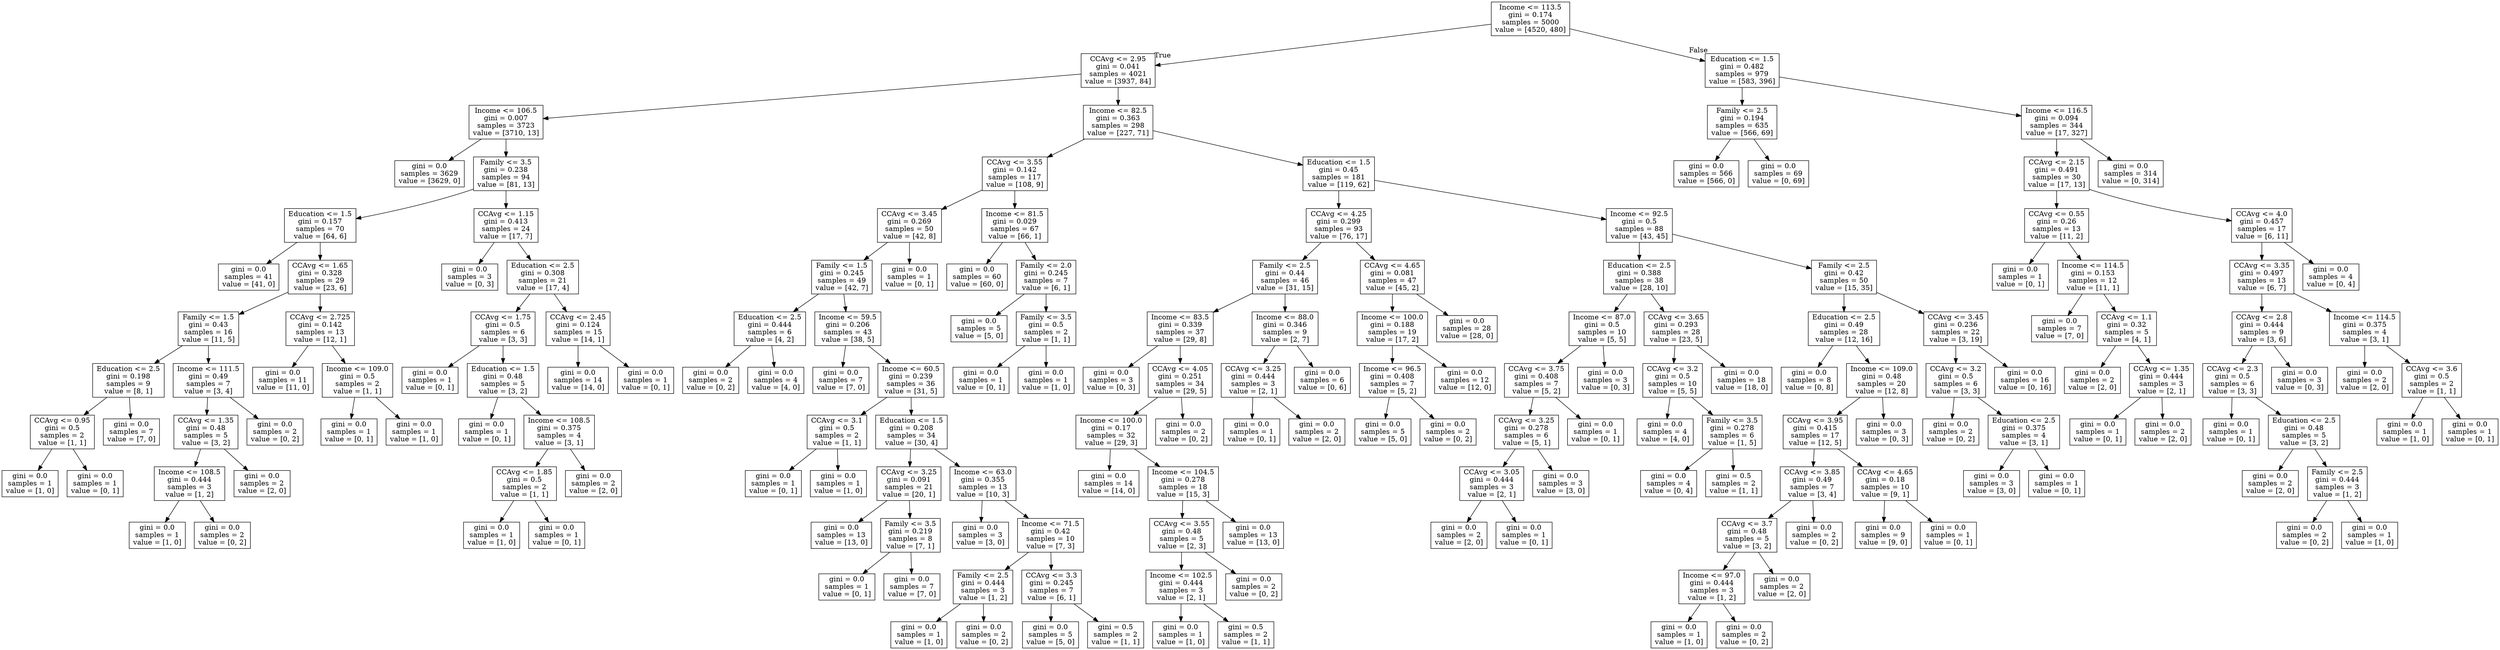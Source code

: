 digraph Tree {
node [shape=box] ;
0 [label="Income <= 113.5\ngini = 0.174\nsamples = 5000\nvalue = [4520, 480]"] ;
1 [label="CCAvg <= 2.95\ngini = 0.041\nsamples = 4021\nvalue = [3937, 84]"] ;
0 -> 1 [labeldistance=2.5, labelangle=45, headlabel="True"] ;
2 [label="Income <= 106.5\ngini = 0.007\nsamples = 3723\nvalue = [3710, 13]"] ;
1 -> 2 ;
3 [label="gini = 0.0\nsamples = 3629\nvalue = [3629, 0]"] ;
2 -> 3 ;
4 [label="Family <= 3.5\ngini = 0.238\nsamples = 94\nvalue = [81, 13]"] ;
2 -> 4 ;
5 [label="Education <= 1.5\ngini = 0.157\nsamples = 70\nvalue = [64, 6]"] ;
4 -> 5 ;
6 [label="gini = 0.0\nsamples = 41\nvalue = [41, 0]"] ;
5 -> 6 ;
7 [label="CCAvg <= 1.65\ngini = 0.328\nsamples = 29\nvalue = [23, 6]"] ;
5 -> 7 ;
8 [label="Family <= 1.5\ngini = 0.43\nsamples = 16\nvalue = [11, 5]"] ;
7 -> 8 ;
9 [label="Education <= 2.5\ngini = 0.198\nsamples = 9\nvalue = [8, 1]"] ;
8 -> 9 ;
10 [label="CCAvg <= 0.95\ngini = 0.5\nsamples = 2\nvalue = [1, 1]"] ;
9 -> 10 ;
11 [label="gini = 0.0\nsamples = 1\nvalue = [1, 0]"] ;
10 -> 11 ;
12 [label="gini = 0.0\nsamples = 1\nvalue = [0, 1]"] ;
10 -> 12 ;
13 [label="gini = 0.0\nsamples = 7\nvalue = [7, 0]"] ;
9 -> 13 ;
14 [label="Income <= 111.5\ngini = 0.49\nsamples = 7\nvalue = [3, 4]"] ;
8 -> 14 ;
15 [label="CCAvg <= 1.35\ngini = 0.48\nsamples = 5\nvalue = [3, 2]"] ;
14 -> 15 ;
16 [label="Income <= 108.5\ngini = 0.444\nsamples = 3\nvalue = [1, 2]"] ;
15 -> 16 ;
17 [label="gini = 0.0\nsamples = 1\nvalue = [1, 0]"] ;
16 -> 17 ;
18 [label="gini = 0.0\nsamples = 2\nvalue = [0, 2]"] ;
16 -> 18 ;
19 [label="gini = 0.0\nsamples = 2\nvalue = [2, 0]"] ;
15 -> 19 ;
20 [label="gini = 0.0\nsamples = 2\nvalue = [0, 2]"] ;
14 -> 20 ;
21 [label="CCAvg <= 2.725\ngini = 0.142\nsamples = 13\nvalue = [12, 1]"] ;
7 -> 21 ;
22 [label="gini = 0.0\nsamples = 11\nvalue = [11, 0]"] ;
21 -> 22 ;
23 [label="Income <= 109.0\ngini = 0.5\nsamples = 2\nvalue = [1, 1]"] ;
21 -> 23 ;
24 [label="gini = 0.0\nsamples = 1\nvalue = [0, 1]"] ;
23 -> 24 ;
25 [label="gini = 0.0\nsamples = 1\nvalue = [1, 0]"] ;
23 -> 25 ;
26 [label="CCAvg <= 1.15\ngini = 0.413\nsamples = 24\nvalue = [17, 7]"] ;
4 -> 26 ;
27 [label="gini = 0.0\nsamples = 3\nvalue = [0, 3]"] ;
26 -> 27 ;
28 [label="Education <= 2.5\ngini = 0.308\nsamples = 21\nvalue = [17, 4]"] ;
26 -> 28 ;
29 [label="CCAvg <= 1.75\ngini = 0.5\nsamples = 6\nvalue = [3, 3]"] ;
28 -> 29 ;
30 [label="gini = 0.0\nsamples = 1\nvalue = [0, 1]"] ;
29 -> 30 ;
31 [label="Education <= 1.5\ngini = 0.48\nsamples = 5\nvalue = [3, 2]"] ;
29 -> 31 ;
32 [label="gini = 0.0\nsamples = 1\nvalue = [0, 1]"] ;
31 -> 32 ;
33 [label="Income <= 108.5\ngini = 0.375\nsamples = 4\nvalue = [3, 1]"] ;
31 -> 33 ;
34 [label="CCAvg <= 1.85\ngini = 0.5\nsamples = 2\nvalue = [1, 1]"] ;
33 -> 34 ;
35 [label="gini = 0.0\nsamples = 1\nvalue = [1, 0]"] ;
34 -> 35 ;
36 [label="gini = 0.0\nsamples = 1\nvalue = [0, 1]"] ;
34 -> 36 ;
37 [label="gini = 0.0\nsamples = 2\nvalue = [2, 0]"] ;
33 -> 37 ;
38 [label="CCAvg <= 2.45\ngini = 0.124\nsamples = 15\nvalue = [14, 1]"] ;
28 -> 38 ;
39 [label="gini = 0.0\nsamples = 14\nvalue = [14, 0]"] ;
38 -> 39 ;
40 [label="gini = 0.0\nsamples = 1\nvalue = [0, 1]"] ;
38 -> 40 ;
41 [label="Income <= 82.5\ngini = 0.363\nsamples = 298\nvalue = [227, 71]"] ;
1 -> 41 ;
42 [label="CCAvg <= 3.55\ngini = 0.142\nsamples = 117\nvalue = [108, 9]"] ;
41 -> 42 ;
43 [label="CCAvg <= 3.45\ngini = 0.269\nsamples = 50\nvalue = [42, 8]"] ;
42 -> 43 ;
44 [label="Family <= 1.5\ngini = 0.245\nsamples = 49\nvalue = [42, 7]"] ;
43 -> 44 ;
45 [label="Education <= 2.5\ngini = 0.444\nsamples = 6\nvalue = [4, 2]"] ;
44 -> 45 ;
46 [label="gini = 0.0\nsamples = 2\nvalue = [0, 2]"] ;
45 -> 46 ;
47 [label="gini = 0.0\nsamples = 4\nvalue = [4, 0]"] ;
45 -> 47 ;
48 [label="Income <= 59.5\ngini = 0.206\nsamples = 43\nvalue = [38, 5]"] ;
44 -> 48 ;
49 [label="gini = 0.0\nsamples = 7\nvalue = [7, 0]"] ;
48 -> 49 ;
50 [label="Income <= 60.5\ngini = 0.239\nsamples = 36\nvalue = [31, 5]"] ;
48 -> 50 ;
51 [label="CCAvg <= 3.1\ngini = 0.5\nsamples = 2\nvalue = [1, 1]"] ;
50 -> 51 ;
52 [label="gini = 0.0\nsamples = 1\nvalue = [0, 1]"] ;
51 -> 52 ;
53 [label="gini = 0.0\nsamples = 1\nvalue = [1, 0]"] ;
51 -> 53 ;
54 [label="Education <= 1.5\ngini = 0.208\nsamples = 34\nvalue = [30, 4]"] ;
50 -> 54 ;
55 [label="CCAvg <= 3.25\ngini = 0.091\nsamples = 21\nvalue = [20, 1]"] ;
54 -> 55 ;
56 [label="gini = 0.0\nsamples = 13\nvalue = [13, 0]"] ;
55 -> 56 ;
57 [label="Family <= 3.5\ngini = 0.219\nsamples = 8\nvalue = [7, 1]"] ;
55 -> 57 ;
58 [label="gini = 0.0\nsamples = 1\nvalue = [0, 1]"] ;
57 -> 58 ;
59 [label="gini = 0.0\nsamples = 7\nvalue = [7, 0]"] ;
57 -> 59 ;
60 [label="Income <= 63.0\ngini = 0.355\nsamples = 13\nvalue = [10, 3]"] ;
54 -> 60 ;
61 [label="gini = 0.0\nsamples = 3\nvalue = [3, 0]"] ;
60 -> 61 ;
62 [label="Income <= 71.5\ngini = 0.42\nsamples = 10\nvalue = [7, 3]"] ;
60 -> 62 ;
63 [label="Family <= 2.5\ngini = 0.444\nsamples = 3\nvalue = [1, 2]"] ;
62 -> 63 ;
64 [label="gini = 0.0\nsamples = 1\nvalue = [1, 0]"] ;
63 -> 64 ;
65 [label="gini = 0.0\nsamples = 2\nvalue = [0, 2]"] ;
63 -> 65 ;
66 [label="CCAvg <= 3.3\ngini = 0.245\nsamples = 7\nvalue = [6, 1]"] ;
62 -> 66 ;
67 [label="gini = 0.0\nsamples = 5\nvalue = [5, 0]"] ;
66 -> 67 ;
68 [label="gini = 0.5\nsamples = 2\nvalue = [1, 1]"] ;
66 -> 68 ;
69 [label="gini = 0.0\nsamples = 1\nvalue = [0, 1]"] ;
43 -> 69 ;
70 [label="Income <= 81.5\ngini = 0.029\nsamples = 67\nvalue = [66, 1]"] ;
42 -> 70 ;
71 [label="gini = 0.0\nsamples = 60\nvalue = [60, 0]"] ;
70 -> 71 ;
72 [label="Family <= 2.0\ngini = 0.245\nsamples = 7\nvalue = [6, 1]"] ;
70 -> 72 ;
73 [label="gini = 0.0\nsamples = 5\nvalue = [5, 0]"] ;
72 -> 73 ;
74 [label="Family <= 3.5\ngini = 0.5\nsamples = 2\nvalue = [1, 1]"] ;
72 -> 74 ;
75 [label="gini = 0.0\nsamples = 1\nvalue = [0, 1]"] ;
74 -> 75 ;
76 [label="gini = 0.0\nsamples = 1\nvalue = [1, 0]"] ;
74 -> 76 ;
77 [label="Education <= 1.5\ngini = 0.45\nsamples = 181\nvalue = [119, 62]"] ;
41 -> 77 ;
78 [label="CCAvg <= 4.25\ngini = 0.299\nsamples = 93\nvalue = [76, 17]"] ;
77 -> 78 ;
79 [label="Family <= 2.5\ngini = 0.44\nsamples = 46\nvalue = [31, 15]"] ;
78 -> 79 ;
80 [label="Income <= 83.5\ngini = 0.339\nsamples = 37\nvalue = [29, 8]"] ;
79 -> 80 ;
81 [label="gini = 0.0\nsamples = 3\nvalue = [0, 3]"] ;
80 -> 81 ;
82 [label="CCAvg <= 4.05\ngini = 0.251\nsamples = 34\nvalue = [29, 5]"] ;
80 -> 82 ;
83 [label="Income <= 100.0\ngini = 0.17\nsamples = 32\nvalue = [29, 3]"] ;
82 -> 83 ;
84 [label="gini = 0.0\nsamples = 14\nvalue = [14, 0]"] ;
83 -> 84 ;
85 [label="Income <= 104.5\ngini = 0.278\nsamples = 18\nvalue = [15, 3]"] ;
83 -> 85 ;
86 [label="CCAvg <= 3.55\ngini = 0.48\nsamples = 5\nvalue = [2, 3]"] ;
85 -> 86 ;
87 [label="Income <= 102.5\ngini = 0.444\nsamples = 3\nvalue = [2, 1]"] ;
86 -> 87 ;
88 [label="gini = 0.0\nsamples = 1\nvalue = [1, 0]"] ;
87 -> 88 ;
89 [label="gini = 0.5\nsamples = 2\nvalue = [1, 1]"] ;
87 -> 89 ;
90 [label="gini = 0.0\nsamples = 2\nvalue = [0, 2]"] ;
86 -> 90 ;
91 [label="gini = 0.0\nsamples = 13\nvalue = [13, 0]"] ;
85 -> 91 ;
92 [label="gini = 0.0\nsamples = 2\nvalue = [0, 2]"] ;
82 -> 92 ;
93 [label="Income <= 88.0\ngini = 0.346\nsamples = 9\nvalue = [2, 7]"] ;
79 -> 93 ;
94 [label="CCAvg <= 3.25\ngini = 0.444\nsamples = 3\nvalue = [2, 1]"] ;
93 -> 94 ;
95 [label="gini = 0.0\nsamples = 1\nvalue = [0, 1]"] ;
94 -> 95 ;
96 [label="gini = 0.0\nsamples = 2\nvalue = [2, 0]"] ;
94 -> 96 ;
97 [label="gini = 0.0\nsamples = 6\nvalue = [0, 6]"] ;
93 -> 97 ;
98 [label="CCAvg <= 4.65\ngini = 0.081\nsamples = 47\nvalue = [45, 2]"] ;
78 -> 98 ;
99 [label="Income <= 100.0\ngini = 0.188\nsamples = 19\nvalue = [17, 2]"] ;
98 -> 99 ;
100 [label="Income <= 96.5\ngini = 0.408\nsamples = 7\nvalue = [5, 2]"] ;
99 -> 100 ;
101 [label="gini = 0.0\nsamples = 5\nvalue = [5, 0]"] ;
100 -> 101 ;
102 [label="gini = 0.0\nsamples = 2\nvalue = [0, 2]"] ;
100 -> 102 ;
103 [label="gini = 0.0\nsamples = 12\nvalue = [12, 0]"] ;
99 -> 103 ;
104 [label="gini = 0.0\nsamples = 28\nvalue = [28, 0]"] ;
98 -> 104 ;
105 [label="Income <= 92.5\ngini = 0.5\nsamples = 88\nvalue = [43, 45]"] ;
77 -> 105 ;
106 [label="Education <= 2.5\ngini = 0.388\nsamples = 38\nvalue = [28, 10]"] ;
105 -> 106 ;
107 [label="Income <= 87.0\ngini = 0.5\nsamples = 10\nvalue = [5, 5]"] ;
106 -> 107 ;
108 [label="CCAvg <= 3.75\ngini = 0.408\nsamples = 7\nvalue = [5, 2]"] ;
107 -> 108 ;
109 [label="CCAvg <= 3.25\ngini = 0.278\nsamples = 6\nvalue = [5, 1]"] ;
108 -> 109 ;
110 [label="CCAvg <= 3.05\ngini = 0.444\nsamples = 3\nvalue = [2, 1]"] ;
109 -> 110 ;
111 [label="gini = 0.0\nsamples = 2\nvalue = [2, 0]"] ;
110 -> 111 ;
112 [label="gini = 0.0\nsamples = 1\nvalue = [0, 1]"] ;
110 -> 112 ;
113 [label="gini = 0.0\nsamples = 3\nvalue = [3, 0]"] ;
109 -> 113 ;
114 [label="gini = 0.0\nsamples = 1\nvalue = [0, 1]"] ;
108 -> 114 ;
115 [label="gini = 0.0\nsamples = 3\nvalue = [0, 3]"] ;
107 -> 115 ;
116 [label="CCAvg <= 3.65\ngini = 0.293\nsamples = 28\nvalue = [23, 5]"] ;
106 -> 116 ;
117 [label="CCAvg <= 3.2\ngini = 0.5\nsamples = 10\nvalue = [5, 5]"] ;
116 -> 117 ;
118 [label="gini = 0.0\nsamples = 4\nvalue = [4, 0]"] ;
117 -> 118 ;
119 [label="Family <= 3.5\ngini = 0.278\nsamples = 6\nvalue = [1, 5]"] ;
117 -> 119 ;
120 [label="gini = 0.0\nsamples = 4\nvalue = [0, 4]"] ;
119 -> 120 ;
121 [label="gini = 0.5\nsamples = 2\nvalue = [1, 1]"] ;
119 -> 121 ;
122 [label="gini = 0.0\nsamples = 18\nvalue = [18, 0]"] ;
116 -> 122 ;
123 [label="Family <= 2.5\ngini = 0.42\nsamples = 50\nvalue = [15, 35]"] ;
105 -> 123 ;
124 [label="Education <= 2.5\ngini = 0.49\nsamples = 28\nvalue = [12, 16]"] ;
123 -> 124 ;
125 [label="gini = 0.0\nsamples = 8\nvalue = [0, 8]"] ;
124 -> 125 ;
126 [label="Income <= 109.0\ngini = 0.48\nsamples = 20\nvalue = [12, 8]"] ;
124 -> 126 ;
127 [label="CCAvg <= 3.95\ngini = 0.415\nsamples = 17\nvalue = [12, 5]"] ;
126 -> 127 ;
128 [label="CCAvg <= 3.85\ngini = 0.49\nsamples = 7\nvalue = [3, 4]"] ;
127 -> 128 ;
129 [label="CCAvg <= 3.7\ngini = 0.48\nsamples = 5\nvalue = [3, 2]"] ;
128 -> 129 ;
130 [label="Income <= 97.0\ngini = 0.444\nsamples = 3\nvalue = [1, 2]"] ;
129 -> 130 ;
131 [label="gini = 0.0\nsamples = 1\nvalue = [1, 0]"] ;
130 -> 131 ;
132 [label="gini = 0.0\nsamples = 2\nvalue = [0, 2]"] ;
130 -> 132 ;
133 [label="gini = 0.0\nsamples = 2\nvalue = [2, 0]"] ;
129 -> 133 ;
134 [label="gini = 0.0\nsamples = 2\nvalue = [0, 2]"] ;
128 -> 134 ;
135 [label="CCAvg <= 4.65\ngini = 0.18\nsamples = 10\nvalue = [9, 1]"] ;
127 -> 135 ;
136 [label="gini = 0.0\nsamples = 9\nvalue = [9, 0]"] ;
135 -> 136 ;
137 [label="gini = 0.0\nsamples = 1\nvalue = [0, 1]"] ;
135 -> 137 ;
138 [label="gini = 0.0\nsamples = 3\nvalue = [0, 3]"] ;
126 -> 138 ;
139 [label="CCAvg <= 3.45\ngini = 0.236\nsamples = 22\nvalue = [3, 19]"] ;
123 -> 139 ;
140 [label="CCAvg <= 3.2\ngini = 0.5\nsamples = 6\nvalue = [3, 3]"] ;
139 -> 140 ;
141 [label="gini = 0.0\nsamples = 2\nvalue = [0, 2]"] ;
140 -> 141 ;
142 [label="Education <= 2.5\ngini = 0.375\nsamples = 4\nvalue = [3, 1]"] ;
140 -> 142 ;
143 [label="gini = 0.0\nsamples = 3\nvalue = [3, 0]"] ;
142 -> 143 ;
144 [label="gini = 0.0\nsamples = 1\nvalue = [0, 1]"] ;
142 -> 144 ;
145 [label="gini = 0.0\nsamples = 16\nvalue = [0, 16]"] ;
139 -> 145 ;
146 [label="Education <= 1.5\ngini = 0.482\nsamples = 979\nvalue = [583, 396]"] ;
0 -> 146 [labeldistance=2.5, labelangle=-45, headlabel="False"] ;
147 [label="Family <= 2.5\ngini = 0.194\nsamples = 635\nvalue = [566, 69]"] ;
146 -> 147 ;
148 [label="gini = 0.0\nsamples = 566\nvalue = [566, 0]"] ;
147 -> 148 ;
149 [label="gini = 0.0\nsamples = 69\nvalue = [0, 69]"] ;
147 -> 149 ;
150 [label="Income <= 116.5\ngini = 0.094\nsamples = 344\nvalue = [17, 327]"] ;
146 -> 150 ;
151 [label="CCAvg <= 2.15\ngini = 0.491\nsamples = 30\nvalue = [17, 13]"] ;
150 -> 151 ;
152 [label="CCAvg <= 0.55\ngini = 0.26\nsamples = 13\nvalue = [11, 2]"] ;
151 -> 152 ;
153 [label="gini = 0.0\nsamples = 1\nvalue = [0, 1]"] ;
152 -> 153 ;
154 [label="Income <= 114.5\ngini = 0.153\nsamples = 12\nvalue = [11, 1]"] ;
152 -> 154 ;
155 [label="gini = 0.0\nsamples = 7\nvalue = [7, 0]"] ;
154 -> 155 ;
156 [label="CCAvg <= 1.1\ngini = 0.32\nsamples = 5\nvalue = [4, 1]"] ;
154 -> 156 ;
157 [label="gini = 0.0\nsamples = 2\nvalue = [2, 0]"] ;
156 -> 157 ;
158 [label="CCAvg <= 1.35\ngini = 0.444\nsamples = 3\nvalue = [2, 1]"] ;
156 -> 158 ;
159 [label="gini = 0.0\nsamples = 1\nvalue = [0, 1]"] ;
158 -> 159 ;
160 [label="gini = 0.0\nsamples = 2\nvalue = [2, 0]"] ;
158 -> 160 ;
161 [label="CCAvg <= 4.0\ngini = 0.457\nsamples = 17\nvalue = [6, 11]"] ;
151 -> 161 ;
162 [label="CCAvg <= 3.35\ngini = 0.497\nsamples = 13\nvalue = [6, 7]"] ;
161 -> 162 ;
163 [label="CCAvg <= 2.8\ngini = 0.444\nsamples = 9\nvalue = [3, 6]"] ;
162 -> 163 ;
164 [label="CCAvg <= 2.3\ngini = 0.5\nsamples = 6\nvalue = [3, 3]"] ;
163 -> 164 ;
165 [label="gini = 0.0\nsamples = 1\nvalue = [0, 1]"] ;
164 -> 165 ;
166 [label="Education <= 2.5\ngini = 0.48\nsamples = 5\nvalue = [3, 2]"] ;
164 -> 166 ;
167 [label="gini = 0.0\nsamples = 2\nvalue = [2, 0]"] ;
166 -> 167 ;
168 [label="Family <= 2.5\ngini = 0.444\nsamples = 3\nvalue = [1, 2]"] ;
166 -> 168 ;
169 [label="gini = 0.0\nsamples = 2\nvalue = [0, 2]"] ;
168 -> 169 ;
170 [label="gini = 0.0\nsamples = 1\nvalue = [1, 0]"] ;
168 -> 170 ;
171 [label="gini = 0.0\nsamples = 3\nvalue = [0, 3]"] ;
163 -> 171 ;
172 [label="Income <= 114.5\ngini = 0.375\nsamples = 4\nvalue = [3, 1]"] ;
162 -> 172 ;
173 [label="gini = 0.0\nsamples = 2\nvalue = [2, 0]"] ;
172 -> 173 ;
174 [label="CCAvg <= 3.6\ngini = 0.5\nsamples = 2\nvalue = [1, 1]"] ;
172 -> 174 ;
175 [label="gini = 0.0\nsamples = 1\nvalue = [1, 0]"] ;
174 -> 175 ;
176 [label="gini = 0.0\nsamples = 1\nvalue = [0, 1]"] ;
174 -> 176 ;
177 [label="gini = 0.0\nsamples = 4\nvalue = [0, 4]"] ;
161 -> 177 ;
178 [label="gini = 0.0\nsamples = 314\nvalue = [0, 314]"] ;
150 -> 178 ;
}
